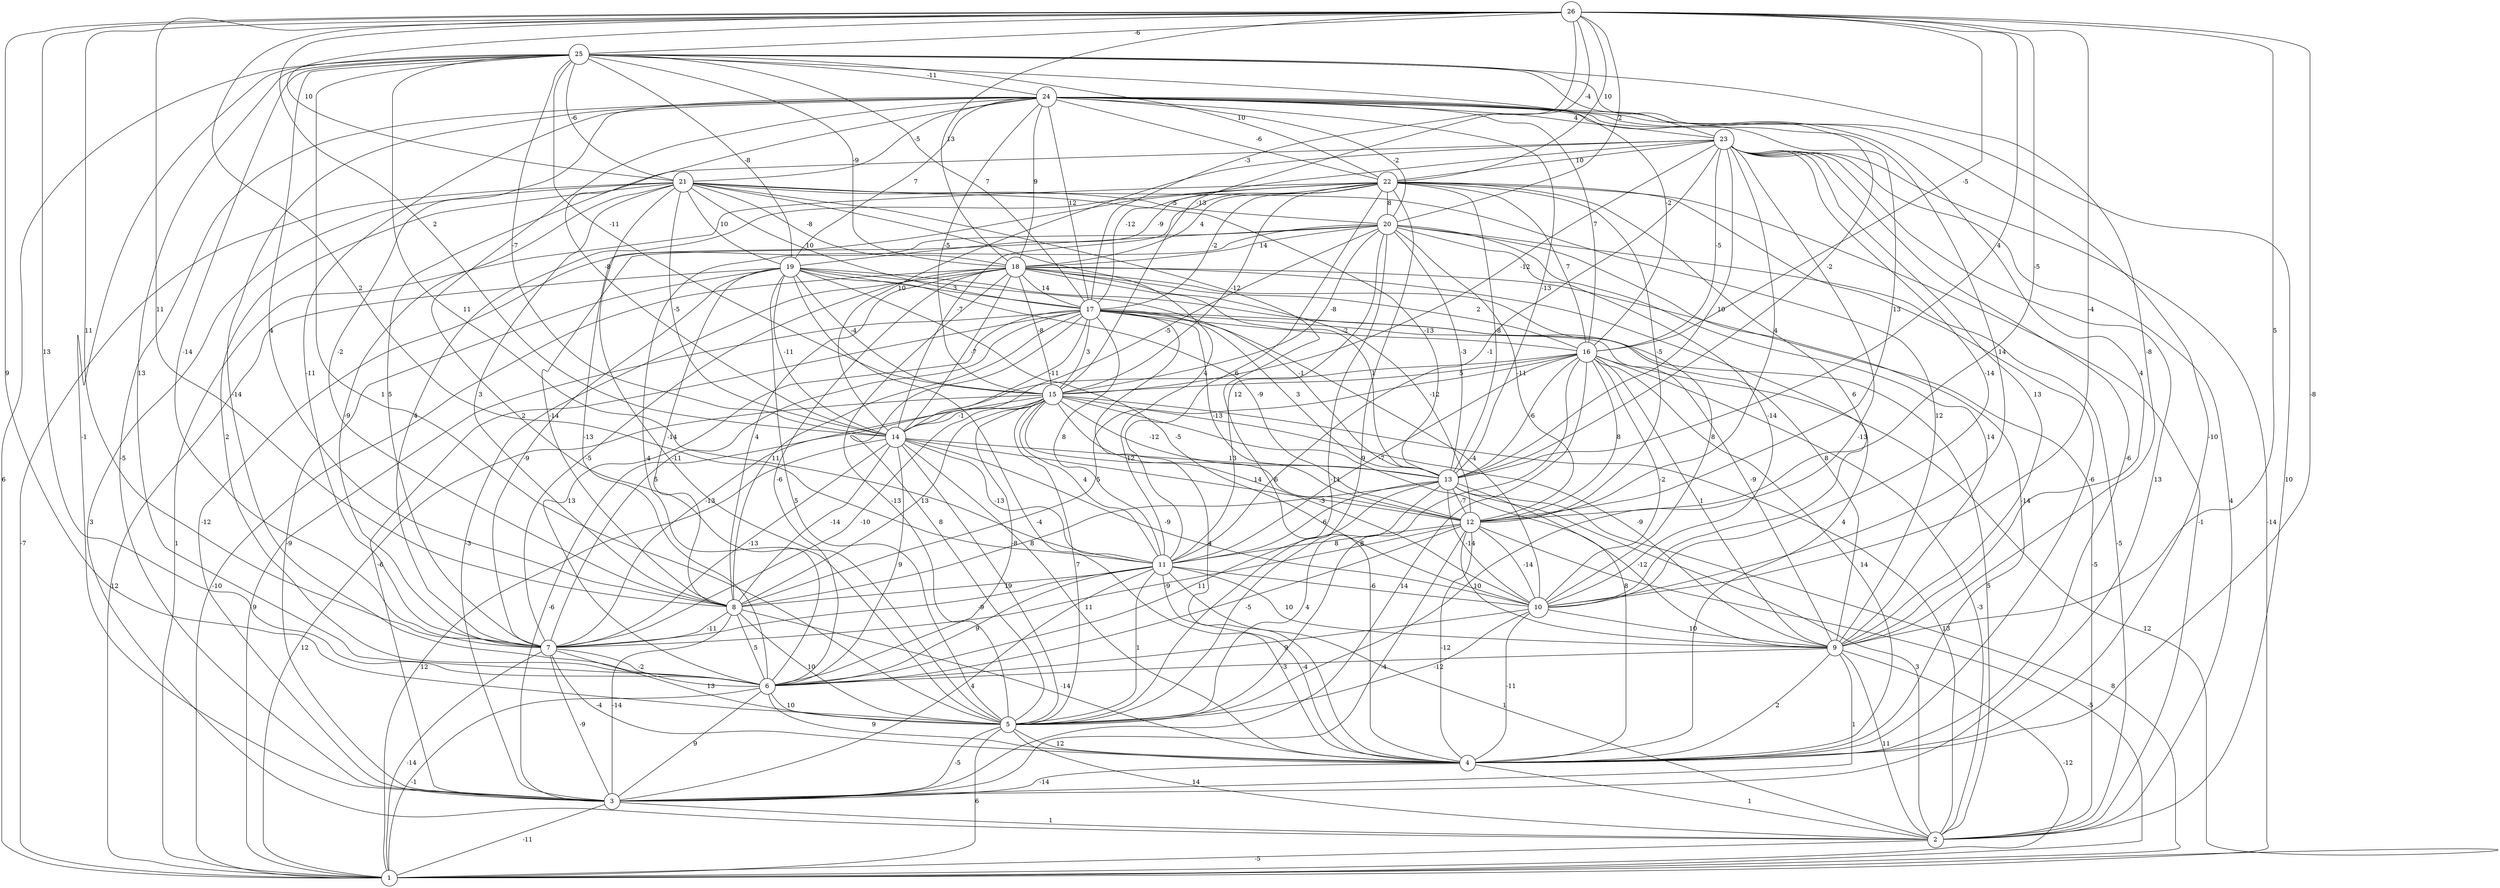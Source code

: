 graph { 
	 fontname="Helvetica,Arial,sans-serif" 
	 node [shape = circle]; 
	 26 -- 4 [label = "-8"];
	 26 -- 5 [label = "9"];
	 26 -- 6 [label = "13"];
	 26 -- 7 [label = "11"];
	 26 -- 8 [label = "11"];
	 26 -- 9 [label = "5"];
	 26 -- 10 [label = "-4"];
	 26 -- 11 [label = "2"];
	 26 -- 12 [label = "-5"];
	 26 -- 13 [label = "4"];
	 26 -- 14 [label = "2"];
	 26 -- 15 [label = "-13"];
	 26 -- 16 [label = "-5"];
	 26 -- 17 [label = "-3"];
	 26 -- 18 [label = "13"];
	 26 -- 20 [label = "2"];
	 26 -- 21 [label = "10"];
	 26 -- 22 [label = "10"];
	 26 -- 25 [label = "-6"];
	 25 -- 1 [label = "6"];
	 25 -- 3 [label = "-1"];
	 25 -- 5 [label = "1"];
	 25 -- 6 [label = "13"];
	 25 -- 7 [label = "-14"];
	 25 -- 8 [label = "4"];
	 25 -- 9 [label = "-8"];
	 25 -- 11 [label = "11"];
	 25 -- 13 [label = "-2"];
	 25 -- 14 [label = "-7"];
	 25 -- 15 [label = "-11"];
	 25 -- 16 [label = "-2"];
	 25 -- 17 [label = "7"];
	 25 -- 18 [label = "-9"];
	 25 -- 19 [label = "-8"];
	 25 -- 21 [label = "-6"];
	 25 -- 22 [label = "10"];
	 25 -- 23 [label = "-4"];
	 25 -- 24 [label = "-11"];
	 24 -- 2 [label = "10"];
	 24 -- 3 [label = "-5"];
	 24 -- 4 [label = "-10"];
	 24 -- 5 [label = "2"];
	 24 -- 6 [label = "-14"];
	 24 -- 7 [label = "-11"];
	 24 -- 8 [label = "-2"];
	 24 -- 9 [label = "4"];
	 24 -- 10 [label = "14"];
	 24 -- 12 [label = "13"];
	 24 -- 13 [label = "-13"];
	 24 -- 14 [label = "-8"];
	 24 -- 15 [label = "-5"];
	 24 -- 16 [label = "7"];
	 24 -- 17 [label = "12"];
	 24 -- 18 [label = "9"];
	 24 -- 19 [label = "7"];
	 24 -- 20 [label = "-2"];
	 24 -- 21 [label = "-5"];
	 24 -- 22 [label = "-6"];
	 24 -- 23 [label = "4"];
	 23 -- 1 [label = "-14"];
	 23 -- 2 [label = "4"];
	 23 -- 3 [label = "13"];
	 23 -- 4 [label = "-6"];
	 23 -- 5 [label = "-13"];
	 23 -- 7 [label = "5"];
	 23 -- 9 [label = "13"];
	 23 -- 10 [label = "-14"];
	 23 -- 11 [label = "-1"];
	 23 -- 12 [label = "4"];
	 23 -- 13 [label = "10"];
	 23 -- 14 [label = "10"];
	 23 -- 15 [label = "-12"];
	 23 -- 16 [label = "-5"];
	 23 -- 17 [label = "-12"];
	 23 -- 22 [label = "10"];
	 22 -- 1 [label = "1"];
	 22 -- 2 [label = "-1"];
	 22 -- 4 [label = "-6"];
	 22 -- 5 [label = "9"];
	 22 -- 6 [label = "-13"];
	 22 -- 7 [label = "4"];
	 22 -- 10 [label = "6"];
	 22 -- 11 [label = "6"];
	 22 -- 12 [label = "-5"];
	 22 -- 13 [label = "-8"];
	 22 -- 14 [label = "-7"];
	 22 -- 15 [label = "-12"];
	 22 -- 16 [label = "7"];
	 22 -- 17 [label = "-2"];
	 22 -- 18 [label = "4"];
	 22 -- 19 [label = "-9"];
	 22 -- 20 [label = "8"];
	 21 -- 1 [label = "-7"];
	 21 -- 2 [label = "3"];
	 21 -- 4 [label = "6"];
	 21 -- 5 [label = "-11"];
	 21 -- 6 [label = "2"];
	 21 -- 7 [label = "-9"];
	 21 -- 8 [label = "3"];
	 21 -- 9 [label = "12"];
	 21 -- 11 [label = "4"];
	 21 -- 13 [label = "-13"];
	 21 -- 14 [label = "-5"];
	 21 -- 17 [label = "10"];
	 21 -- 18 [label = "-8"];
	 21 -- 19 [label = "10"];
	 21 -- 20 [label = "-5"];
	 20 -- 2 [label = "-5"];
	 20 -- 3 [label = "-12"];
	 20 -- 4 [label = "-14"];
	 20 -- 5 [label = "-11"];
	 20 -- 6 [label = "-4"];
	 20 -- 8 [label = "-14"];
	 20 -- 9 [label = "14"];
	 20 -- 10 [label = "-14"];
	 20 -- 11 [label = "12"];
	 20 -- 12 [label = "-11"];
	 20 -- 13 [label = "-3"];
	 20 -- 14 [label = "-5"];
	 20 -- 15 [label = "-8"];
	 20 -- 18 [label = "14"];
	 19 -- 1 [label = "12"];
	 19 -- 3 [label = "-9"];
	 19 -- 4 [label = "-4"];
	 19 -- 5 [label = "5"];
	 19 -- 7 [label = "-9"];
	 19 -- 8 [label = "-14"];
	 19 -- 9 [label = "8"];
	 19 -- 10 [label = "-5"];
	 19 -- 12 [label = "-9"];
	 19 -- 13 [label = "-1"];
	 19 -- 14 [label = "-11"];
	 19 -- 15 [label = "-4"];
	 19 -- 17 [label = "3"];
	 18 -- 1 [label = "-10"];
	 18 -- 2 [label = "-5"];
	 18 -- 3 [label = "-3"];
	 18 -- 4 [label = "4"];
	 18 -- 5 [label = "-13"];
	 18 -- 6 [label = "-6"];
	 18 -- 7 [label = "-5"];
	 18 -- 8 [label = "4"];
	 18 -- 10 [label = "8"];
	 18 -- 12 [label = "-12"];
	 18 -- 13 [label = "1"];
	 18 -- 14 [label = "-7"];
	 18 -- 15 [label = "-8"];
	 18 -- 16 [label = "2"];
	 18 -- 17 [label = "14"];
	 17 -- 1 [label = "9"];
	 17 -- 2 [label = "5"];
	 17 -- 3 [label = "-6"];
	 17 -- 4 [label = "4"];
	 17 -- 5 [label = "8"];
	 17 -- 6 [label = "13"];
	 17 -- 7 [label = "5"];
	 17 -- 8 [label = "11"];
	 17 -- 9 [label = "-9"];
	 17 -- 10 [label = "-4"];
	 17 -- 11 [label = "8"];
	 17 -- 12 [label = "-13"];
	 17 -- 13 [label = "3"];
	 17 -- 14 [label = "-11"];
	 17 -- 15 [label = "3"];
	 17 -- 16 [label = "-2"];
	 16 -- 1 [label = "12"];
	 16 -- 2 [label = "-3"];
	 16 -- 3 [label = "14"];
	 16 -- 4 [label = "14"];
	 16 -- 5 [label = "8"];
	 16 -- 7 [label = "-13"];
	 16 -- 8 [label = "5"];
	 16 -- 9 [label = "1"];
	 16 -- 10 [label = "-2"];
	 16 -- 11 [label = "-7"];
	 16 -- 12 [label = "8"];
	 16 -- 13 [label = "-6"];
	 16 -- 15 [label = "5"];
	 15 -- 1 [label = "12"];
	 15 -- 2 [label = "13"];
	 15 -- 3 [label = "-6"];
	 15 -- 4 [label = "8"];
	 15 -- 5 [label = "7"];
	 15 -- 6 [label = "-8"];
	 15 -- 7 [label = "-10"];
	 15 -- 8 [label = "13"];
	 15 -- 9 [label = "-9"];
	 15 -- 10 [label = "-3"];
	 15 -- 11 [label = "4"];
	 15 -- 12 [label = "12"];
	 15 -- 13 [label = "-12"];
	 15 -- 14 [label = "-1"];
	 14 -- 1 [label = "12"];
	 14 -- 4 [label = "11"];
	 14 -- 5 [label = "9"];
	 14 -- 6 [label = "9"];
	 14 -- 7 [label = "-13"];
	 14 -- 8 [label = "-14"];
	 14 -- 10 [label = "-9"];
	 14 -- 11 [label = "-13"];
	 14 -- 12 [label = "14"];
	 14 -- 13 [label = "13"];
	 13 -- 1 [label = "8"];
	 13 -- 2 [label = "3"];
	 13 -- 5 [label = "4"];
	 13 -- 6 [label = "11"];
	 13 -- 8 [label = "8"];
	 13 -- 9 [label = "-12"];
	 13 -- 10 [label = "-14"];
	 13 -- 11 [label = "-6"];
	 13 -- 12 [label = "-7"];
	 12 -- 1 [label = "-5"];
	 12 -- 3 [label = "-4"];
	 12 -- 4 [label = "-12"];
	 12 -- 6 [label = "-5"];
	 12 -- 7 [label = "-9"];
	 12 -- 9 [label = "10"];
	 12 -- 10 [label = "-14"];
	 12 -- 11 [label = "8"];
	 11 -- 2 [label = "1"];
	 11 -- 3 [label = "4"];
	 11 -- 4 [label = "-4"];
	 11 -- 5 [label = "1"];
	 11 -- 6 [label = "9"];
	 11 -- 7 [label = "-9"];
	 11 -- 8 [label = "1"];
	 11 -- 9 [label = "10"];
	 11 -- 10 [label = "-6"];
	 10 -- 4 [label = "-11"];
	 10 -- 5 [label = "-12"];
	 10 -- 6 [label = "9"];
	 10 -- 9 [label = "10"];
	 9 -- 1 [label = "-12"];
	 9 -- 2 [label = "11"];
	 9 -- 3 [label = "1"];
	 9 -- 4 [label = "2"];
	 9 -- 6 [label = "-3"];
	 8 -- 3 [label = "-14"];
	 8 -- 4 [label = "-14"];
	 8 -- 5 [label = "10"];
	 8 -- 6 [label = "5"];
	 8 -- 7 [label = "-11"];
	 7 -- 1 [label = "-14"];
	 7 -- 3 [label = "-9"];
	 7 -- 4 [label = "-4"];
	 7 -- 5 [label = "13"];
	 7 -- 6 [label = "-2"];
	 6 -- 1 [label = "-1"];
	 6 -- 3 [label = "9"];
	 6 -- 4 [label = "9"];
	 6 -- 5 [label = "10"];
	 5 -- 1 [label = "6"];
	 5 -- 2 [label = "14"];
	 5 -- 3 [label = "-5"];
	 5 -- 4 [label = "12"];
	 4 -- 2 [label = "1"];
	 4 -- 3 [label = "-14"];
	 3 -- 1 [label = "-11"];
	 3 -- 2 [label = "1"];
	 2 -- 1 [label = "-5"];
	 1;
	 2;
	 3;
	 4;
	 5;
	 6;
	 7;
	 8;
	 9;
	 10;
	 11;
	 12;
	 13;
	 14;
	 15;
	 16;
	 17;
	 18;
	 19;
	 20;
	 21;
	 22;
	 23;
	 24;
	 25;
	 26;
}
